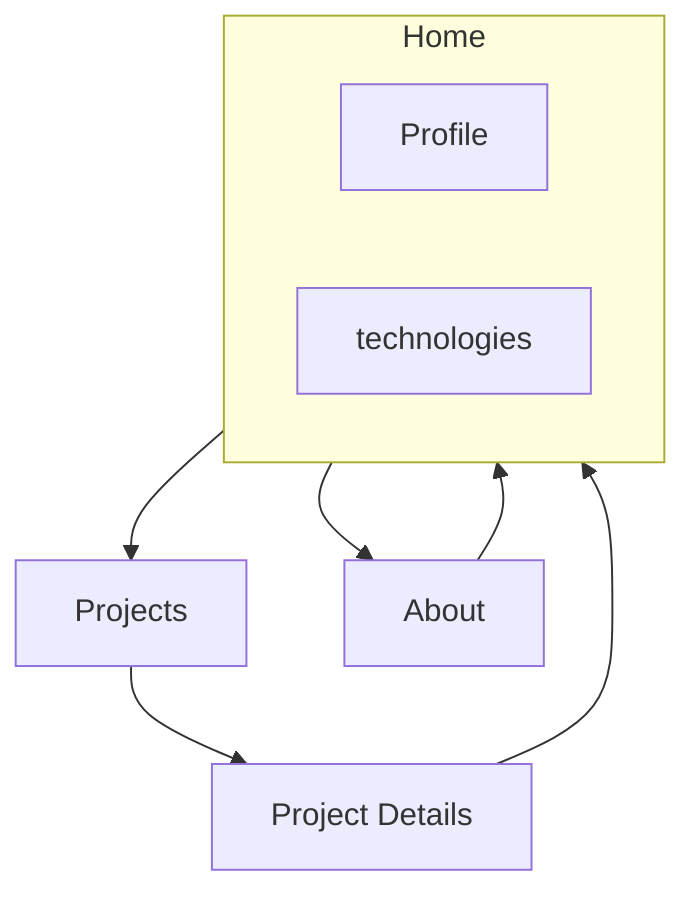 graph TD
    subgraph Home
        A1[Profile]
        A2[technologies]
    end
    Home --> B[Projects]
    Home --> C[About]
    B --> D[Project Details]
    D --> Home
    C --> Home